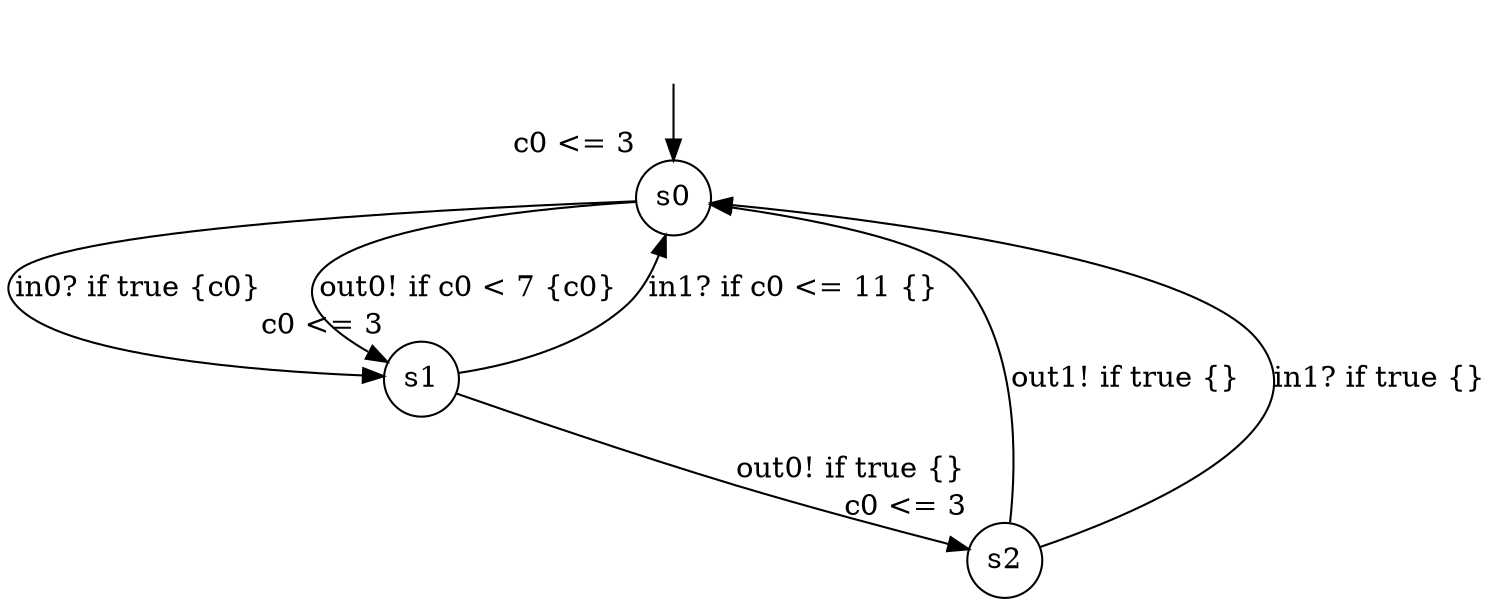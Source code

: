 digraph g {
__start0 [label="" shape="none"];
s0 [shape="circle" margin=0 label="s0", xlabel="c0 <= 3"];
s1 [shape="circle" margin=0 label="s1", xlabel="c0 <= 3"];
s2 [shape="circle" margin=0 label="s2", xlabel="c0 <= 3"];
s0 -> s1 [label="in0? if true {c0} "];
s0 -> s1 [label="out0! if c0 < 7 {c0} "];
s1 -> s0 [label="in1? if c0 <= 11 {} "];
s1 -> s2 [label="out0! if true {} "];
s2 -> s0 [label="out1! if true {} "];
s2 -> s0 [label="in1? if true {} "];
__start0 -> s0;
}
